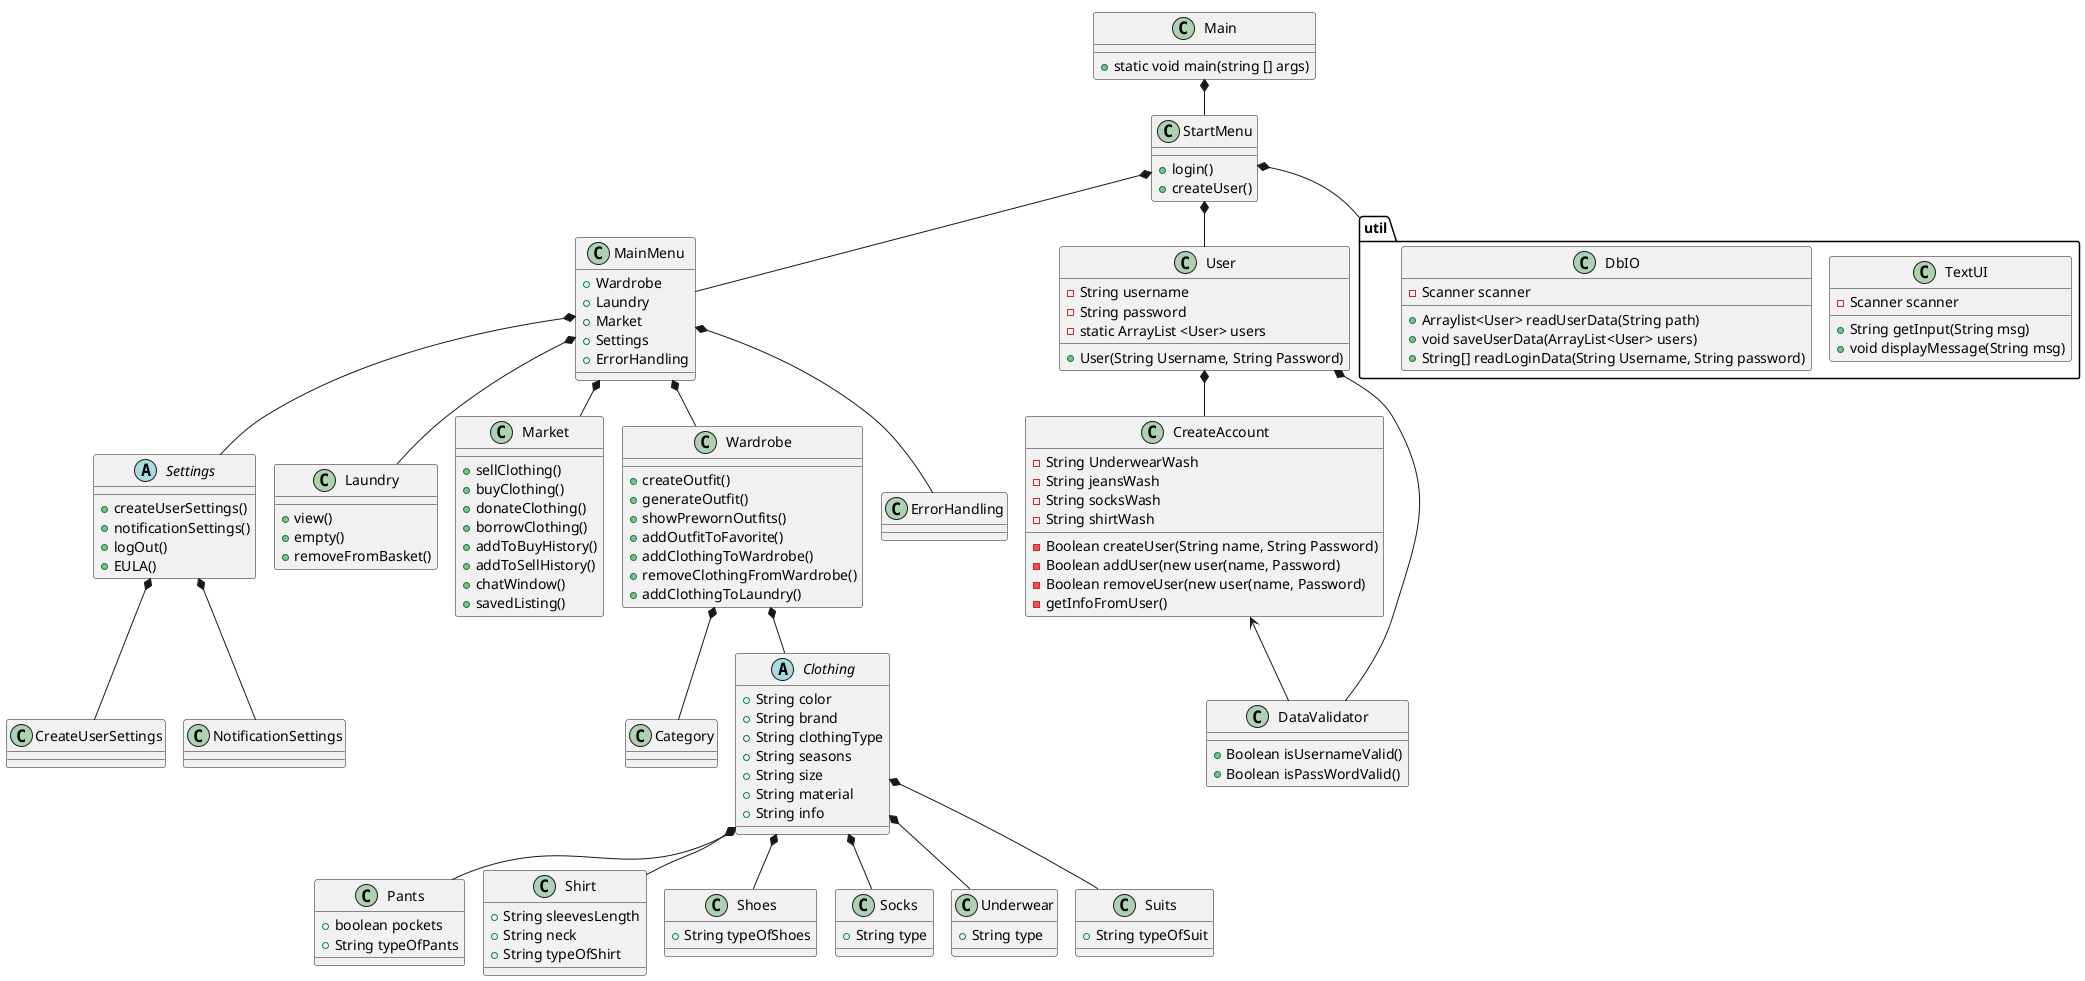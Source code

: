 @startuml
'Domænemodellen giver nye entity klasser
'Pakker, model og util
!pragma layout smetana

class Main
class StartMenu
class MainMenu

class CreateAccount
class User
class DataValidator

Abstract Settings

class Laundry
class Market
class Wardrobe
class ErrorHandling
class Category

class CreateUserSettings
class NotificationSettings

Abstract Clothing
class Pants
class Shirt
class Shoes
class Socks
class Underwear
class Suits

package "util"{
       class TextUI
       class DbIO
       }
Main *-- StartMenu
StartMenu *-- MainMenu
MainMenu *-- Settings
MainMenu *-- Laundry
MainMenu *-- Market
MainMenu *-- Wardrobe
MainMenu *-- ErrorHandling
Wardrobe *-- Category

User *-- DataValidator
CreateAccount <-- DataValidator
User *-- CreateAccount
Settings *-- CreateUserSettings
Settings *-- NotificationSettings
Wardrobe *-- Clothing
Clothing *-- Shoes
Clothing *-- Shirt
Clothing *-- Pants
Clothing *-- Socks
Clothing *-- Underwear
Clothing *-- Suits

StartMenu *-- util
StartMenu *-- User

StartMenu : + login()
StartMenu : + createUser()

MainMenu : + Wardrobe
MainMenu : + Laundry
MainMenu : + Market
MainMenu : + Settings
MainMenu : + ErrorHandling

Clothing : + String color
Clothing : + String brand
Clothing : + String clothingType
Clothing : + String seasons
Clothing : + String size
Clothing : + String material
Clothing : + String info

Shoes : + String typeOfShoes

Shirt : + String sleevesLength
Shirt : + String neck
Shirt : + String typeOfShirt

Suits : + String typeOfSuit

Pants : + boolean pockets
Pants : + String typeOfPants

Socks : + String type

Underwear : + String type

Market : + sellClothing()
Market : + buyClothing()
Market : + donateClothing()
Market : + borrowClothing()
Market : + addToBuyHistory()
Market : + addToSellHistory()
Market : + chatWindow()
Market : + savedListing()

Wardrobe : + createOutfit()
Wardrobe : + generateOutfit()
Wardrobe : + showPrewornOutfits()
Wardrobe : + addOutfitToFavorite()
Wardrobe : + addClothingToWardrobe()
Wardrobe : + removeClothingFromWardrobe()
Wardrobe : + addClothingToLaundry()

Settings : + createUserSettings()
Settings : + notificationSettings()
Settings : + logOut()
Settings : + EULA()

Laundry : + view()
Laundry : + empty()
Laundry : + removeFromBasket()


Main : + static void main(string [] args)

User : - String username
User : - String password
User : - static ArrayList <User> users


User : + User(String Username, String Password)


DataValidator : + Boolean isUsernameValid()
DataValidator : + Boolean isPassWordValid()
'-----------

CreateAccount : - Boolean createUser(String name, String Password)
CreateAccount : - Boolean addUser(new user(name, Password)
CreateAccount : - Boolean removeUser(new user(name, Password)
CreateAccount : - String UnderwearWash
CreateAccount : - String jeansWash
CreateAccount : - String socksWash
CreateAccount : - String shirtWash
CreateAccount : - getInfoFromUser()
DbIO : - Scanner scanner

'---_new-----
DbIO : + Arraylist<User> readUserData(String path)
DbIO : + void saveUserData(ArrayList<User> users)
DbIO : + String[] readLoginData(String Username, String password)

'-----------

TextUI : + String getInput(String msg)
TextUI : - Scanner scanner
TextUI : + void displayMessage(String msg)

@enduml